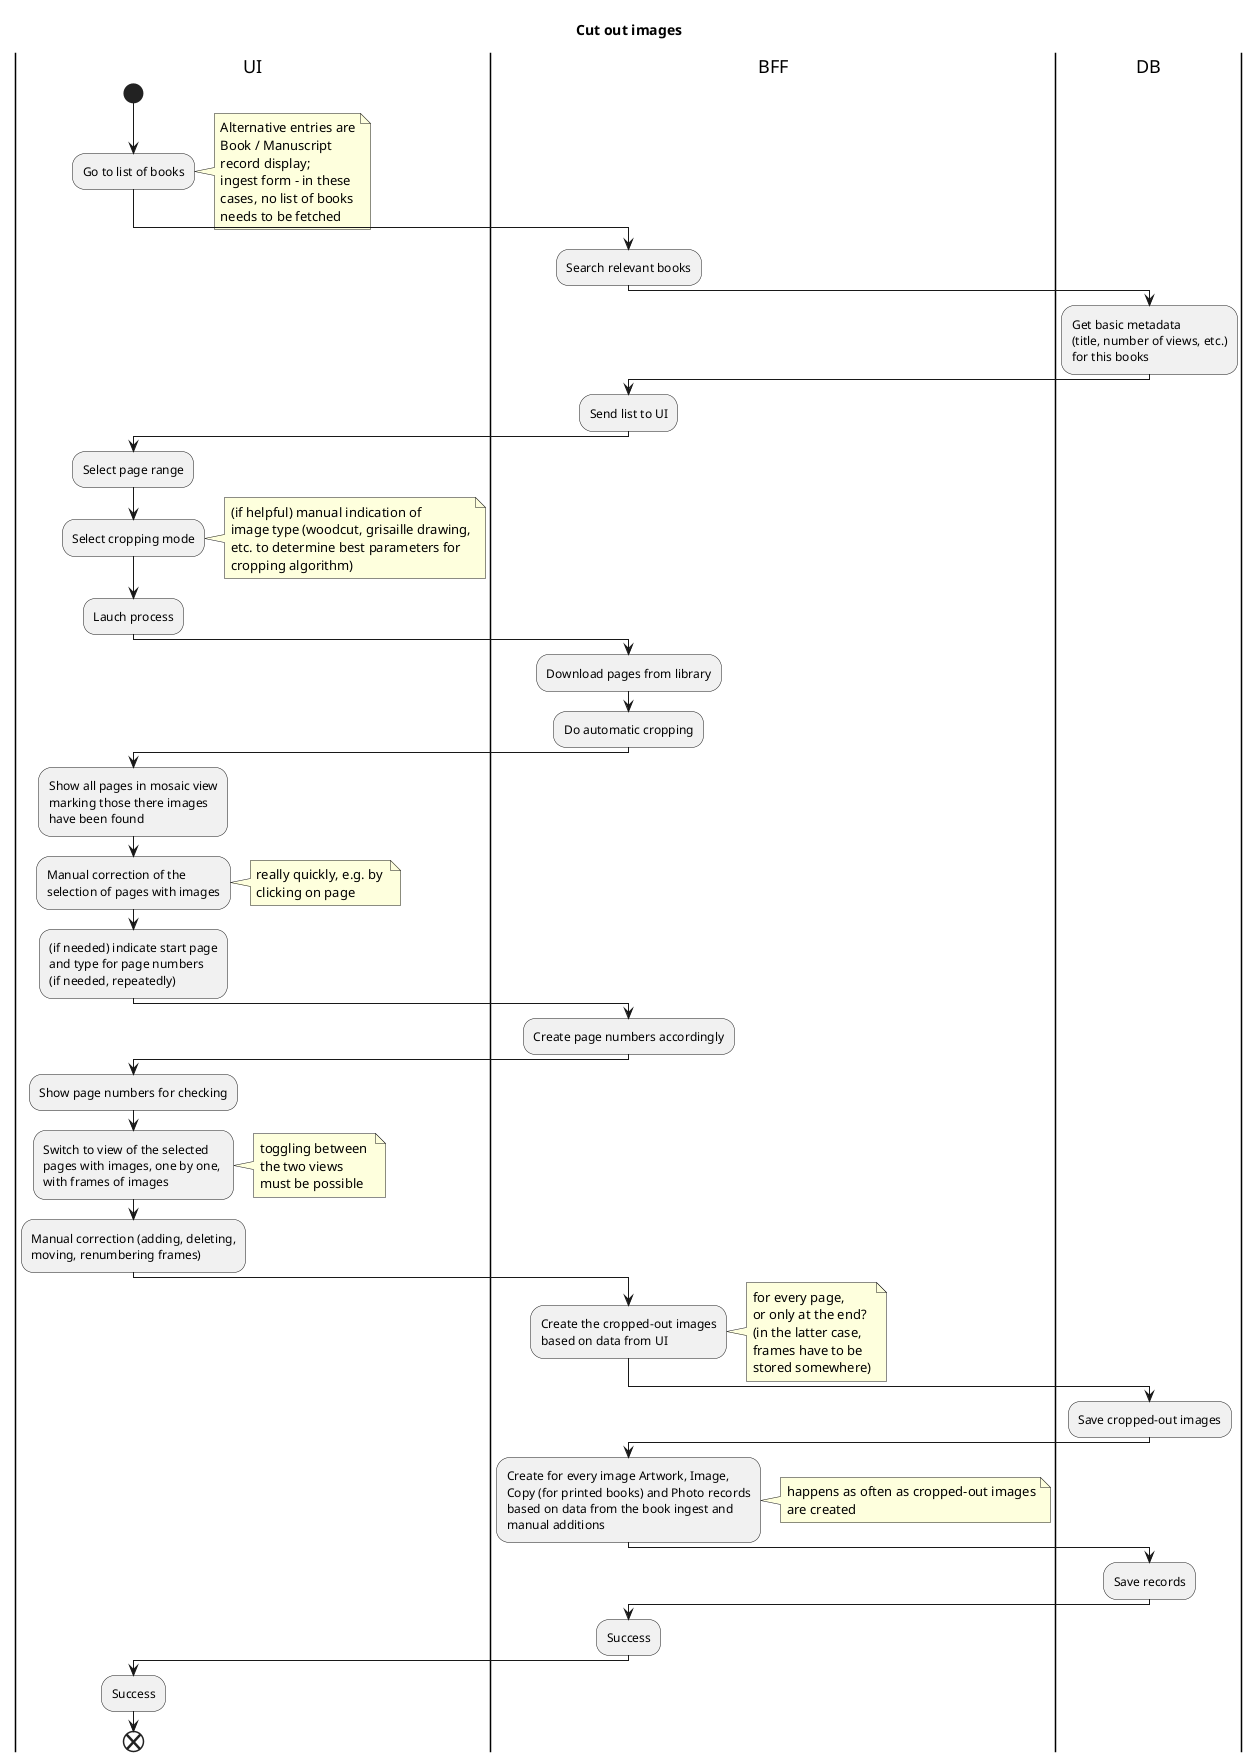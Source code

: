 @startuml
title Cut out images
|UI|
start
:Go to list of books;
note right
Alternative entries are
Book / Manuscript 
record display; 
ingest form - in these
cases, no list of books
needs to be fetched
end note
|BFF|
:Search relevant books;
|DB|
:Get basic metadata 
(title, number of views, etc.)
for this books;
|BFF|
:Send list to UI;
|UI|
:Select page range;

:Select cropping mode;
note right
(if helpful) manual indication of
image type (woodcut, grisaille drawing,
etc. to determine best parameters for 
cropping algorithm)
endnote
:Lauch process;
|BFF|
:Download pages from library;
:Do automatic cropping;
|UI|
:Show all pages in mosaic view
marking those there images 
have been found;
:Manual correction of the
selection of pages with images;
  

note right
really quickly, e.g. by 
clicking on page
end note
:(if needed) indicate start page 
and type for page numbers 
(if needed, repeatedly);
|BFF|
:Create page numbers accordingly;
|UI|
:Show page numbers for checking;
:Switch to view of the selected
pages with images, one by one, 
with frames of images;
note right
toggling between 
the two views
must be possible
endnote
:Manual correction (adding, deleting,
moving, renumbering frames);
|BFF|
:Create the cropped-out images
based on data from UI;
note right
for every page,
or only at the end?
(in the latter case, 
frames have to be
stored somewhere)
endnote
|DB|
:Save cropped-out images;
|BFF|
:Create for every image Artwork, Image, 
Copy (for printed books) and Photo records
based on data from the book ingest and 
manual additions;
note right
happens as often as cropped-out images
are created
endnote
|DB|
:Save records;
|BFF|
:Success;
|UI|
:Success;
end

@enduml